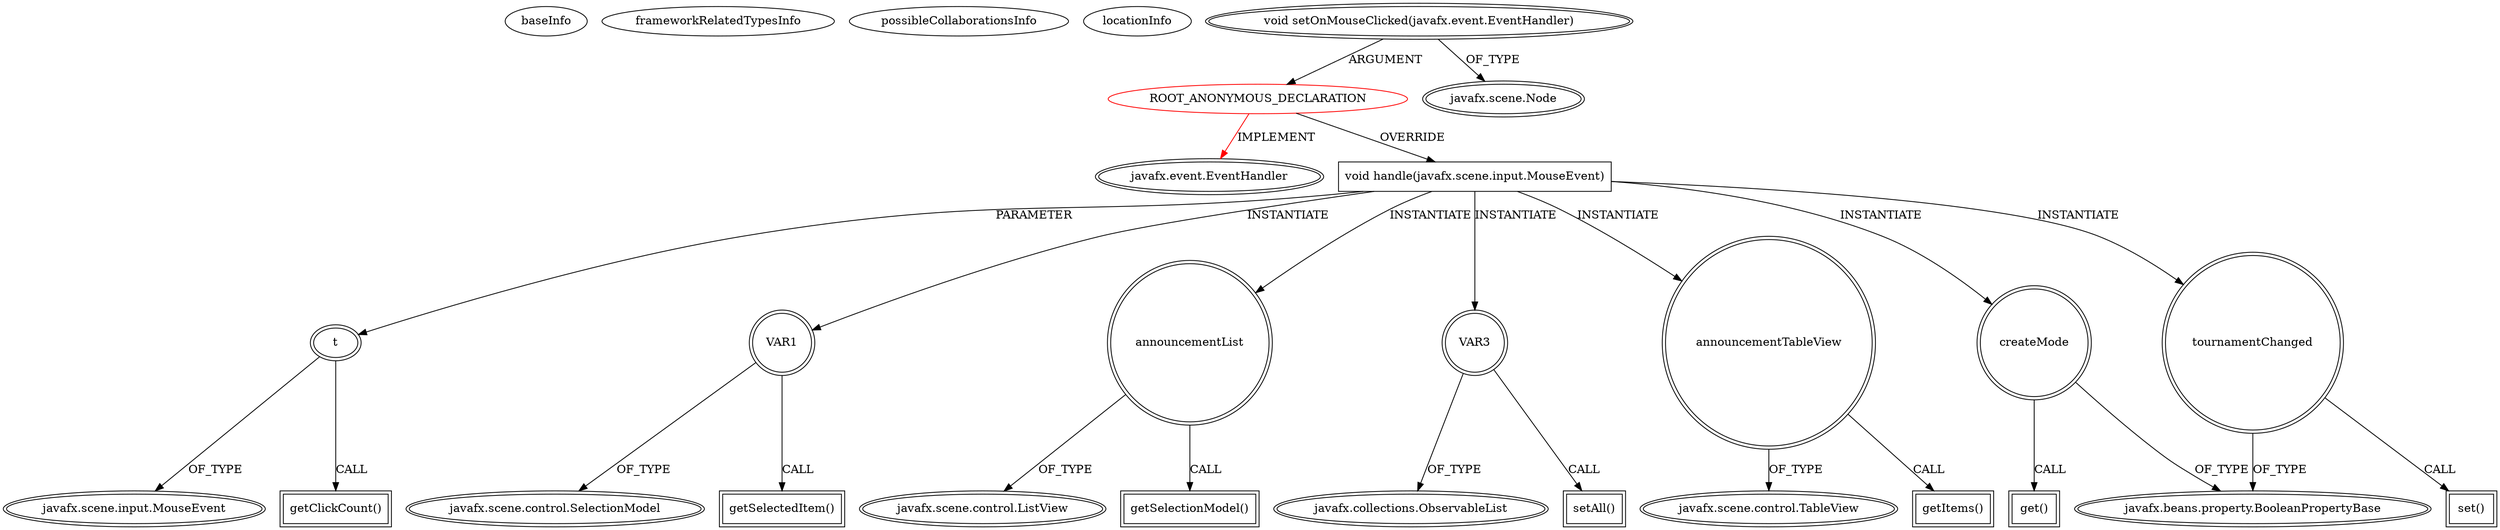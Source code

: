 digraph {
baseInfo[graphId=2967,category="extension_graph",isAnonymous=true,possibleRelation=false]
frameworkRelatedTypesInfo[0="javafx.event.EventHandler"]
possibleCollaborationsInfo[]
locationInfo[projectName="hock323-eventManager",filePath="/hock323-eventManager/EventManager-master/src/eventManager/controller/pokerTournament/AnnouncementsController.java",contextSignature="void setAnnouncementListMouseEvent()",graphId="2967"]
0[label="ROOT_ANONYMOUS_DECLARATION",vertexType="ROOT_ANONYMOUS_DECLARATION",isFrameworkType=false,color=red]
1[label="javafx.event.EventHandler",vertexType="FRAMEWORK_INTERFACE_TYPE",isFrameworkType=true,peripheries=2]
2[label="void setOnMouseClicked(javafx.event.EventHandler)",vertexType="OUTSIDE_CALL",isFrameworkType=true,peripheries=2]
3[label="javafx.scene.Node",vertexType="FRAMEWORK_CLASS_TYPE",isFrameworkType=true,peripheries=2]
4[label="void handle(javafx.scene.input.MouseEvent)",vertexType="OVERRIDING_METHOD_DECLARATION",isFrameworkType=false,shape=box]
5[label="t",vertexType="PARAMETER_DECLARATION",isFrameworkType=true,peripheries=2]
6[label="javafx.scene.input.MouseEvent",vertexType="FRAMEWORK_CLASS_TYPE",isFrameworkType=true,peripheries=2]
8[label="getClickCount()",vertexType="INSIDE_CALL",isFrameworkType=true,peripheries=2,shape=box]
9[label="VAR1",vertexType="VARIABLE_EXPRESION",isFrameworkType=true,peripheries=2,shape=circle]
11[label="javafx.scene.control.SelectionModel",vertexType="FRAMEWORK_CLASS_TYPE",isFrameworkType=true,peripheries=2]
10[label="getSelectedItem()",vertexType="INSIDE_CALL",isFrameworkType=true,peripheries=2,shape=box]
12[label="announcementList",vertexType="VARIABLE_EXPRESION",isFrameworkType=true,peripheries=2,shape=circle]
14[label="javafx.scene.control.ListView",vertexType="FRAMEWORK_CLASS_TYPE",isFrameworkType=true,peripheries=2]
13[label="getSelectionModel()",vertexType="INSIDE_CALL",isFrameworkType=true,peripheries=2,shape=box]
15[label="VAR3",vertexType="VARIABLE_EXPRESION",isFrameworkType=true,peripheries=2,shape=circle]
17[label="javafx.collections.ObservableList",vertexType="FRAMEWORK_INTERFACE_TYPE",isFrameworkType=true,peripheries=2]
16[label="setAll()",vertexType="INSIDE_CALL",isFrameworkType=true,peripheries=2,shape=box]
18[label="announcementTableView",vertexType="VARIABLE_EXPRESION",isFrameworkType=true,peripheries=2,shape=circle]
20[label="javafx.scene.control.TableView",vertexType="FRAMEWORK_CLASS_TYPE",isFrameworkType=true,peripheries=2]
19[label="getItems()",vertexType="INSIDE_CALL",isFrameworkType=true,peripheries=2,shape=box]
21[label="createMode",vertexType="VARIABLE_EXPRESION",isFrameworkType=true,peripheries=2,shape=circle]
23[label="javafx.beans.property.BooleanPropertyBase",vertexType="FRAMEWORK_CLASS_TYPE",isFrameworkType=true,peripheries=2]
22[label="get()",vertexType="INSIDE_CALL",isFrameworkType=true,peripheries=2,shape=box]
24[label="tournamentChanged",vertexType="VARIABLE_EXPRESION",isFrameworkType=true,peripheries=2,shape=circle]
25[label="set()",vertexType="INSIDE_CALL",isFrameworkType=true,peripheries=2,shape=box]
0->1[label="IMPLEMENT",color=red]
2->0[label="ARGUMENT"]
2->3[label="OF_TYPE"]
0->4[label="OVERRIDE"]
5->6[label="OF_TYPE"]
4->5[label="PARAMETER"]
5->8[label="CALL"]
4->9[label="INSTANTIATE"]
9->11[label="OF_TYPE"]
9->10[label="CALL"]
4->12[label="INSTANTIATE"]
12->14[label="OF_TYPE"]
12->13[label="CALL"]
4->15[label="INSTANTIATE"]
15->17[label="OF_TYPE"]
15->16[label="CALL"]
4->18[label="INSTANTIATE"]
18->20[label="OF_TYPE"]
18->19[label="CALL"]
4->21[label="INSTANTIATE"]
21->23[label="OF_TYPE"]
21->22[label="CALL"]
4->24[label="INSTANTIATE"]
24->23[label="OF_TYPE"]
24->25[label="CALL"]
}
